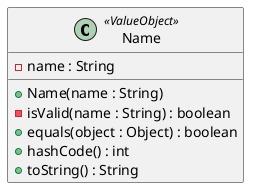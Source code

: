 @startuml

class Name <<ValueObject>> {
    -name : String

    +Name(name : String)
    -isValid(name : String) : boolean
    +equals(object : Object) : boolean
    +hashCode() : int
    +toString() : String
}

@enduml